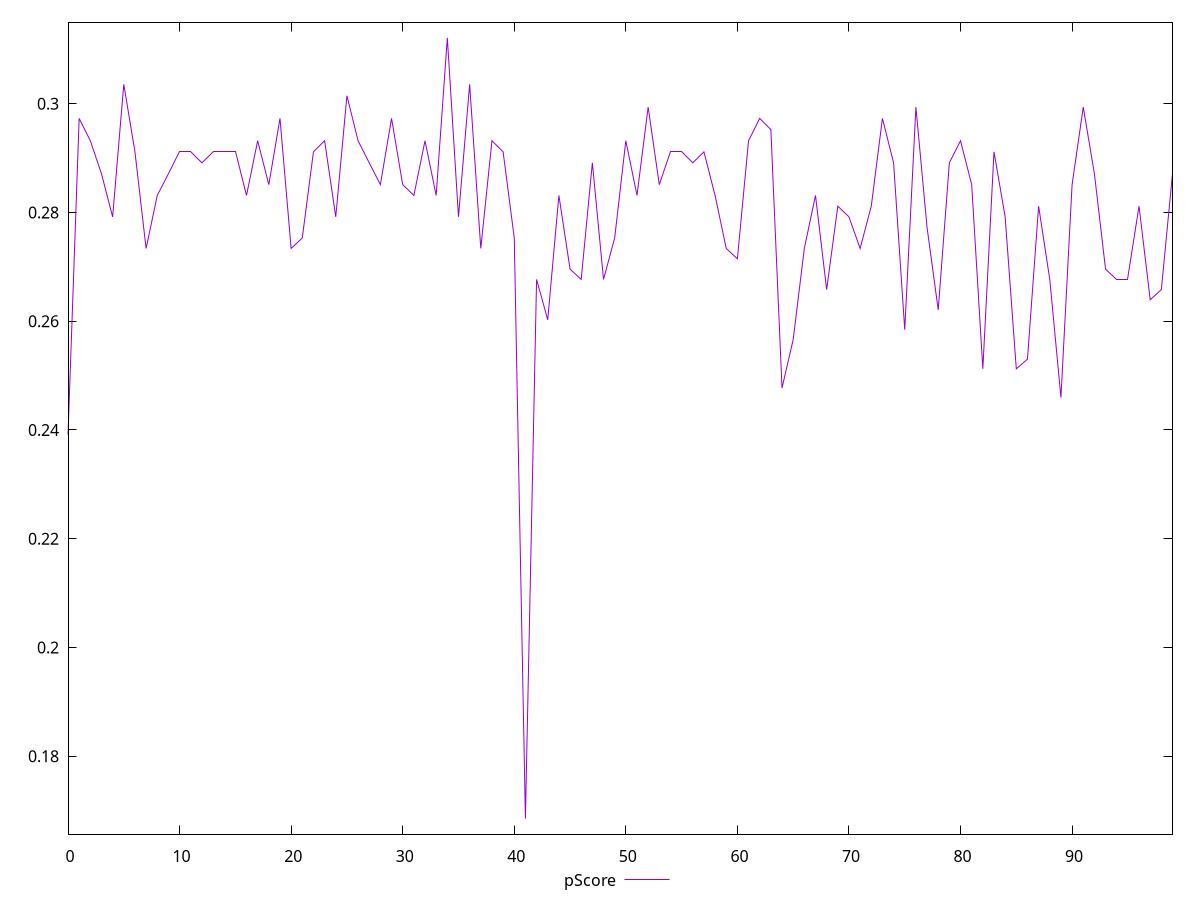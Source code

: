 reset

$pScore <<EOF
0 0.2391098510043287
1 0.29729948978425963
2 0.2931873605519868
3 0.2871150014950539
4 0.27919540495676287
5 0.303564443271711
6 0.29115050997016545
7 0.27338664435277554
8 0.2831300967152532
9 0.2871150014950539
10 0.29115050997016545
11 0.29115050997016545
12 0.28912640615300966
13 0.29115050997016545
14 0.29115050997016545
15 0.29115050997016545
16 0.2831300967152532
17 0.29318736055198874
18 0.28511624788332807
19 0.29729948978425963
20 0.27338664435277554
21 0.275310528266143
22 0.29115050997016545
23 0.2931873605519868
24 0.27919540495676287
25 0.3014631638422881
26 0.2931873605519868
27 0.28912640615300966
28 0.2851162478833261
29 0.29729948978425963
30 0.28511624788332807
31 0.2831300967152532
32 0.2931873605519868
33 0.2831300967152532
34 0.3121001998375601
35 0.2791954049567611
36 0.303564443271711
37 0.27338664435277554
38 0.2931873605519868
39 0.29115050997016545
40 0.275310528266143
41 0.1685497042332389
42 0.2676885950757872
43 0.2602609878135676
44 0.2831300967152532
45 0.2695757294925377
46 0.2676885950757872
47 0.28912640615300966
48 0.2676885950757872
49 0.275310528266143
50 0.2931873605519868
51 0.2831300967152532
52 0.29937486094236987
53 0.28511624788332807
54 0.29115050997016545
55 0.29115050997016545
56 0.28912640615300966
57 0.29115050997016545
58 0.2831300967152532
59 0.27338664435277554
60 0.27147506194689225
61 0.2931873605519868
62 0.29729948978425963
63 0.29523700497820715
64 0.24772002510289765
65 0.2566189988195759
66 0.27338664435277554
67 0.2831300967152532
68 0.2658136064398233
69 0.2811564989162073
70 0.27919540495676287
71 0.27338664435277554
72 0.2811564989162073
73 0.29729948978425963
74 0.28912640615300966
75 0.25843405338618247
76 0.29937486094236787
77 0.2772467648696075
78 0.2620998558569476
79 0.28912640615300966
80 0.2931873605519868
81 0.28511624788332807
82 0.25124457293432734
83 0.29115050997016545
84 0.27919540495676287
85 0.25124457293432734
86 0.2530243129688356
87 0.2811564989162073
88 0.26768859507578546
89 0.24597510727283856
90 0.28511624788332807
91 0.29937486094236787
92 0.2871150014950539
93 0.2695757294925377
94 0.2676885950757872
95 0.2676885950757872
96 0.2811564989162073
97 0.2639507109997199
98 0.2658136064398233
99 0.2871150014950539
EOF

set key outside below
set xrange [0:99]
set yrange [0.16567869432115248:0.31497120974964654]
set trange [0.16567869432115248:0.31497120974964654]
set terminal svg size 640, 500 enhanced background rgb 'white'
set output "reports/report_00031_2021-02-24T23-18-18.084Z/max-potential-fid/samples/astro/pScore/values.svg"

plot $pScore title "pScore" with line

reset
